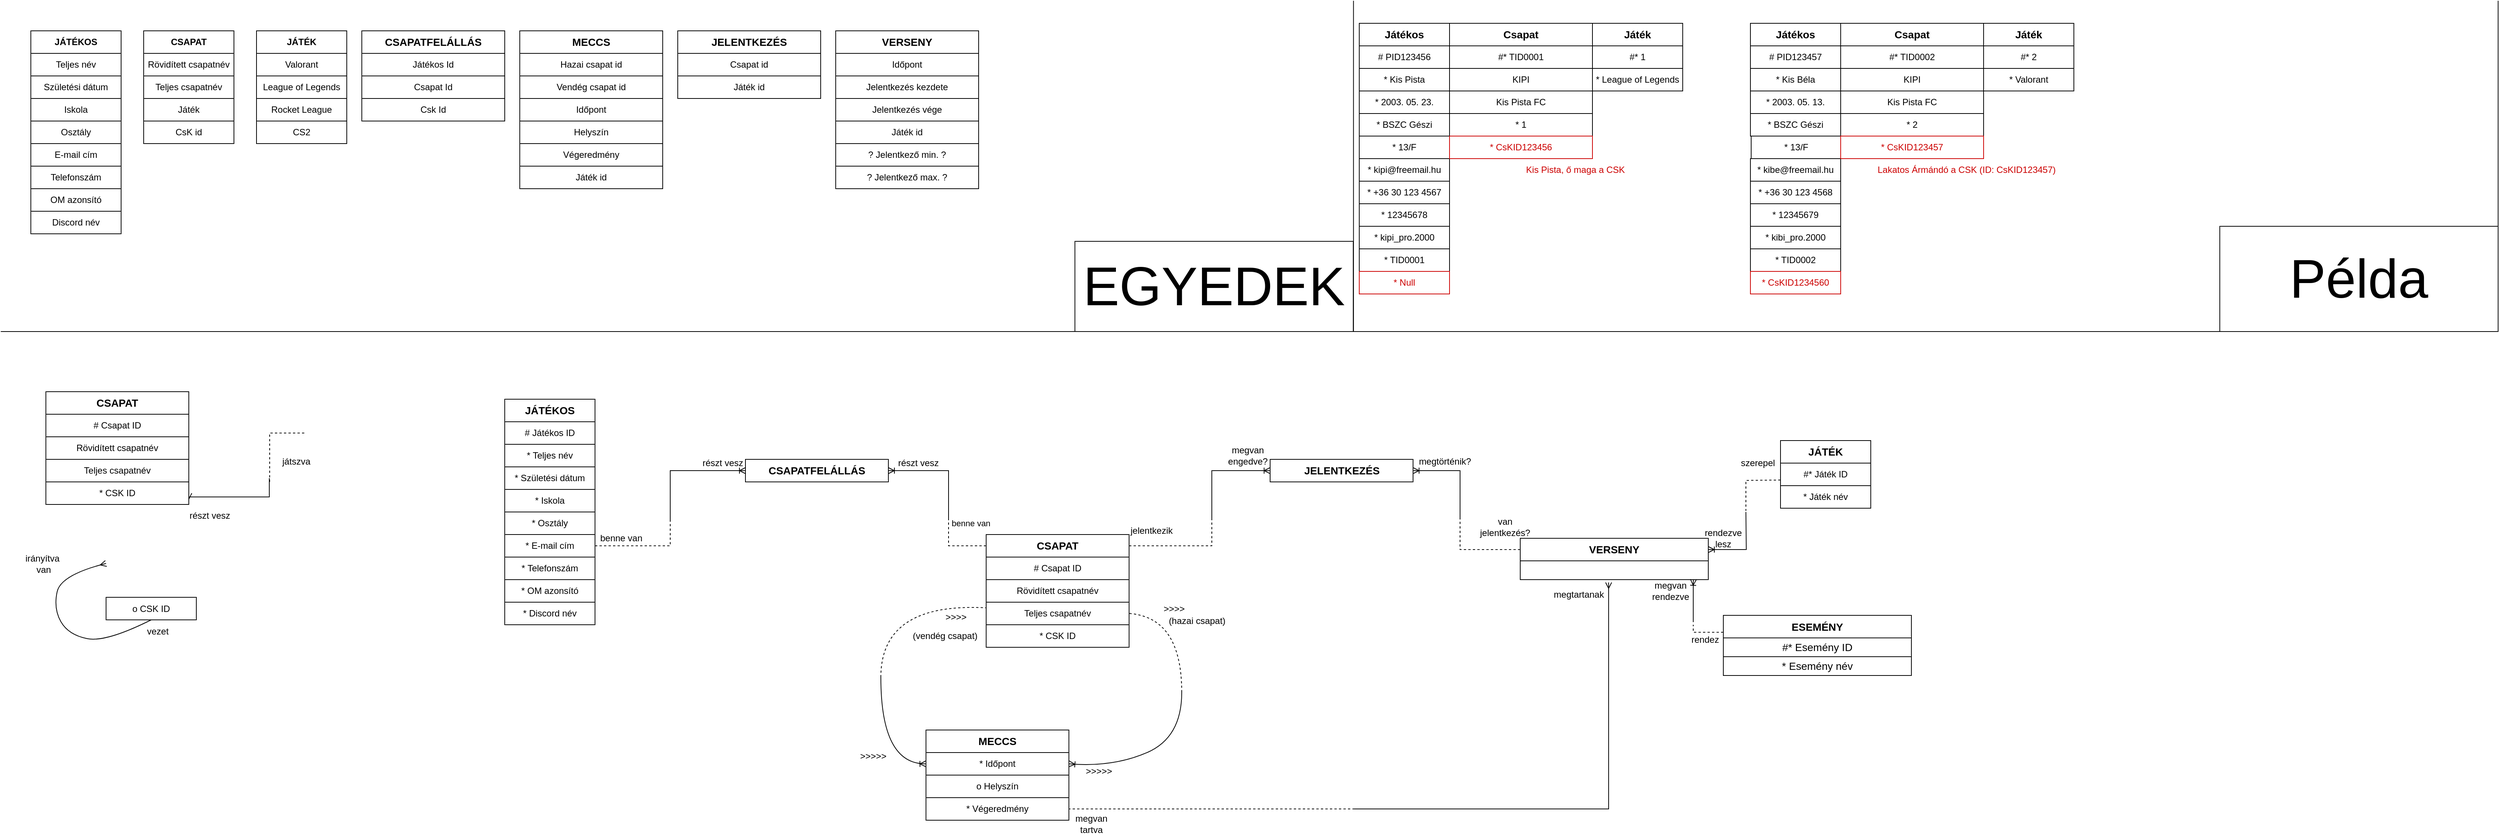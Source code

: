 <mxfile version="24.7.16">
  <diagram id="C5RBs43oDa-KdzZeNtuy" name="Page-1">
    <mxGraphModel grid="1" page="1" gridSize="10" guides="1" tooltips="1" connect="1" arrows="1" fold="1" pageScale="1" pageWidth="827" pageHeight="1169" math="0" shadow="0">
      <root>
        <mxCell id="WIyWlLk6GJQsqaUBKTNV-0" />
        <mxCell id="WIyWlLk6GJQsqaUBKTNV-1" parent="WIyWlLk6GJQsqaUBKTNV-0" />
        <mxCell id="p-ESY0j-FrVyrDC03gxG-1" value="&lt;b&gt;JÁTÉKOS&lt;/b&gt;" style="rounded=0;whiteSpace=wrap;html=1;" vertex="1" parent="WIyWlLk6GJQsqaUBKTNV-1">
          <mxGeometry x="40" y="40" width="120" height="30" as="geometry" />
        </mxCell>
        <mxCell id="p-ESY0j-FrVyrDC03gxG-2" value="&lt;b&gt;CSAPAT&lt;/b&gt;" style="rounded=0;whiteSpace=wrap;html=1;" vertex="1" parent="WIyWlLk6GJQsqaUBKTNV-1">
          <mxGeometry x="190" y="40" width="120" height="30" as="geometry" />
        </mxCell>
        <mxCell id="p-ESY0j-FrVyrDC03gxG-4" value="Teljes név" style="rounded=0;whiteSpace=wrap;html=1;" vertex="1" parent="WIyWlLk6GJQsqaUBKTNV-1">
          <mxGeometry x="40" y="70" width="120" height="30" as="geometry" />
        </mxCell>
        <mxCell id="p-ESY0j-FrVyrDC03gxG-5" value="&lt;b&gt;JÁTÉK&lt;/b&gt;" style="rounded=0;whiteSpace=wrap;html=1;" vertex="1" parent="WIyWlLk6GJQsqaUBKTNV-1">
          <mxGeometry x="340" y="40" width="120" height="30" as="geometry" />
        </mxCell>
        <mxCell id="p-ESY0j-FrVyrDC03gxG-6" value="Születési dátum" style="rounded=0;whiteSpace=wrap;html=1;" vertex="1" parent="WIyWlLk6GJQsqaUBKTNV-1">
          <mxGeometry x="40" y="100" width="120" height="30" as="geometry" />
        </mxCell>
        <mxCell id="p-ESY0j-FrVyrDC03gxG-7" value="Iskola" style="rounded=0;whiteSpace=wrap;html=1;" vertex="1" parent="WIyWlLk6GJQsqaUBKTNV-1">
          <mxGeometry x="40" y="130" width="120" height="30" as="geometry" />
        </mxCell>
        <mxCell id="p-ESY0j-FrVyrDC03gxG-8" value="Osztály" style="rounded=0;whiteSpace=wrap;html=1;" vertex="1" parent="WIyWlLk6GJQsqaUBKTNV-1">
          <mxGeometry x="40" y="160" width="120" height="30" as="geometry" />
        </mxCell>
        <mxCell id="p-ESY0j-FrVyrDC03gxG-9" value="E-mail cím" style="rounded=0;whiteSpace=wrap;html=1;" vertex="1" parent="WIyWlLk6GJQsqaUBKTNV-1">
          <mxGeometry x="40" y="190" width="120" height="30" as="geometry" />
        </mxCell>
        <mxCell id="p-ESY0j-FrVyrDC03gxG-10" value="Telefonszám" style="rounded=0;whiteSpace=wrap;html=1;" vertex="1" parent="WIyWlLk6GJQsqaUBKTNV-1">
          <mxGeometry x="40" y="220" width="120" height="30" as="geometry" />
        </mxCell>
        <mxCell id="p-ESY0j-FrVyrDC03gxG-11" value="OM azonsító" style="rounded=0;whiteSpace=wrap;html=1;" vertex="1" parent="WIyWlLk6GJQsqaUBKTNV-1">
          <mxGeometry x="40" y="250" width="120" height="30" as="geometry" />
        </mxCell>
        <mxCell id="p-ESY0j-FrVyrDC03gxG-12" value="Rövidített csapatnév" style="rounded=0;whiteSpace=wrap;html=1;" vertex="1" parent="WIyWlLk6GJQsqaUBKTNV-1">
          <mxGeometry x="190" y="70" width="120" height="30" as="geometry" />
        </mxCell>
        <mxCell id="p-ESY0j-FrVyrDC03gxG-13" value="Teljes csapatnév" style="rounded=0;whiteSpace=wrap;html=1;" vertex="1" parent="WIyWlLk6GJQsqaUBKTNV-1">
          <mxGeometry x="190" y="100" width="120" height="30" as="geometry" />
        </mxCell>
        <mxCell id="p-ESY0j-FrVyrDC03gxG-14" value="Játék" style="rounded=0;whiteSpace=wrap;html=1;" vertex="1" parent="WIyWlLk6GJQsqaUBKTNV-1">
          <mxGeometry x="190" y="130" width="120" height="30" as="geometry" />
        </mxCell>
        <mxCell id="p-ESY0j-FrVyrDC03gxG-15" value="CsK id" style="rounded=0;whiteSpace=wrap;html=1;" vertex="1" parent="WIyWlLk6GJQsqaUBKTNV-1">
          <mxGeometry x="190" y="160" width="120" height="30" as="geometry" />
        </mxCell>
        <mxCell id="p-ESY0j-FrVyrDC03gxG-17" value="CS2" style="rounded=0;whiteSpace=wrap;html=1;" vertex="1" parent="WIyWlLk6GJQsqaUBKTNV-1">
          <mxGeometry x="340" y="160" width="120" height="30" as="geometry" />
        </mxCell>
        <mxCell id="p-ESY0j-FrVyrDC03gxG-18" value="Valorant" style="rounded=0;whiteSpace=wrap;html=1;" vertex="1" parent="WIyWlLk6GJQsqaUBKTNV-1">
          <mxGeometry x="340" y="70" width="120" height="30" as="geometry" />
        </mxCell>
        <mxCell id="p-ESY0j-FrVyrDC03gxG-19" value="League of Legends" style="rounded=0;whiteSpace=wrap;html=1;" vertex="1" parent="WIyWlLk6GJQsqaUBKTNV-1">
          <mxGeometry x="340" y="100" width="120" height="30" as="geometry" />
        </mxCell>
        <mxCell id="p-ESY0j-FrVyrDC03gxG-20" value="Rocket League" style="rounded=0;whiteSpace=wrap;html=1;" vertex="1" parent="WIyWlLk6GJQsqaUBKTNV-1">
          <mxGeometry x="340" y="130" width="120" height="30" as="geometry" />
        </mxCell>
        <mxCell id="p-ESY0j-FrVyrDC03gxG-22" value="Discord név" style="rounded=0;whiteSpace=wrap;html=1;" vertex="1" parent="WIyWlLk6GJQsqaUBKTNV-1">
          <mxGeometry x="40" y="280" width="120" height="30" as="geometry" />
        </mxCell>
        <mxCell id="p-ESY0j-FrVyrDC03gxG-23" value="" style="endArrow=none;html=1;rounded=0;" edge="1" parent="WIyWlLk6GJQsqaUBKTNV-1">
          <mxGeometry width="50" height="50" relative="1" as="geometry">
            <mxPoint y="440" as="sourcePoint" />
            <mxPoint x="3320" y="440" as="targetPoint" />
          </mxGeometry>
        </mxCell>
        <mxCell id="p-ESY0j-FrVyrDC03gxG-24" value="" style="endArrow=none;html=1;rounded=0;" edge="1" parent="WIyWlLk6GJQsqaUBKTNV-1">
          <mxGeometry width="50" height="50" relative="1" as="geometry">
            <mxPoint x="3320" as="sourcePoint" />
            <mxPoint x="3320" y="440" as="targetPoint" />
          </mxGeometry>
        </mxCell>
        <mxCell id="ZF7m3kdxwYv-S7awkqeJ-26" value="&lt;b style=&quot;font-size: 14px;&quot;&gt;Játékos&lt;/b&gt;" style="rounded=0;whiteSpace=wrap;html=1;fontSize=14;" vertex="1" parent="WIyWlLk6GJQsqaUBKTNV-1">
          <mxGeometry x="1806" y="30" width="120" height="30" as="geometry" />
        </mxCell>
        <mxCell id="ZF7m3kdxwYv-S7awkqeJ-27" value="* Kis Pista" style="rounded=0;whiteSpace=wrap;html=1;" vertex="1" parent="WIyWlLk6GJQsqaUBKTNV-1">
          <mxGeometry x="1806" y="90" width="120" height="30" as="geometry" />
        </mxCell>
        <mxCell id="ZF7m3kdxwYv-S7awkqeJ-28" value="* 2003. 05. 23." style="rounded=0;whiteSpace=wrap;html=1;" vertex="1" parent="WIyWlLk6GJQsqaUBKTNV-1">
          <mxGeometry x="1806" y="120" width="120" height="30" as="geometry" />
        </mxCell>
        <mxCell id="ZF7m3kdxwYv-S7awkqeJ-29" value="* BSZC Gészi" style="rounded=0;whiteSpace=wrap;html=1;" vertex="1" parent="WIyWlLk6GJQsqaUBKTNV-1">
          <mxGeometry x="1806" y="150" width="120" height="30" as="geometry" />
        </mxCell>
        <mxCell id="ZF7m3kdxwYv-S7awkqeJ-30" value="* 13/F" style="rounded=0;whiteSpace=wrap;html=1;" vertex="1" parent="WIyWlLk6GJQsqaUBKTNV-1">
          <mxGeometry x="1806" y="180" width="120" height="30" as="geometry" />
        </mxCell>
        <mxCell id="ZF7m3kdxwYv-S7awkqeJ-31" value="* kipi@freemail.hu" style="rounded=0;whiteSpace=wrap;html=1;" vertex="1" parent="WIyWlLk6GJQsqaUBKTNV-1">
          <mxGeometry x="1806" y="210" width="120" height="30" as="geometry" />
        </mxCell>
        <mxCell id="ZF7m3kdxwYv-S7awkqeJ-32" value="* +36 30 123 4567" style="rounded=0;whiteSpace=wrap;html=1;" vertex="1" parent="WIyWlLk6GJQsqaUBKTNV-1">
          <mxGeometry x="1806" y="240" width="120" height="30" as="geometry" />
        </mxCell>
        <mxCell id="ZF7m3kdxwYv-S7awkqeJ-33" value="* 12345678" style="rounded=0;whiteSpace=wrap;html=1;" vertex="1" parent="WIyWlLk6GJQsqaUBKTNV-1">
          <mxGeometry x="1806" y="270" width="120" height="30" as="geometry" />
        </mxCell>
        <mxCell id="ZF7m3kdxwYv-S7awkqeJ-34" value="* kipi_pro.2000" style="rounded=0;whiteSpace=wrap;html=1;" vertex="1" parent="WIyWlLk6GJQsqaUBKTNV-1">
          <mxGeometry x="1806" y="300" width="120" height="30" as="geometry" />
        </mxCell>
        <mxCell id="ZF7m3kdxwYv-S7awkqeJ-35" value="# PID123456" style="rounded=0;whiteSpace=wrap;html=1;" vertex="1" parent="WIyWlLk6GJQsqaUBKTNV-1">
          <mxGeometry x="1806" y="60" width="120" height="30" as="geometry" />
        </mxCell>
        <mxCell id="ZF7m3kdxwYv-S7awkqeJ-36" value="* TID0001" style="rounded=0;whiteSpace=wrap;html=1;" vertex="1" parent="WIyWlLk6GJQsqaUBKTNV-1">
          <mxGeometry x="1806" y="330" width="120" height="30" as="geometry" />
        </mxCell>
        <mxCell id="ZF7m3kdxwYv-S7awkqeJ-37" value="&lt;b style=&quot;font-size: 14px;&quot;&gt;Csapat&lt;/b&gt;" style="rounded=0;whiteSpace=wrap;html=1;fontSize=14;" vertex="1" parent="WIyWlLk6GJQsqaUBKTNV-1">
          <mxGeometry x="1926" y="30" width="190" height="30" as="geometry" />
        </mxCell>
        <mxCell id="ZF7m3kdxwYv-S7awkqeJ-38" value="#* TID0001" style="rounded=0;whiteSpace=wrap;html=1;" vertex="1" parent="WIyWlLk6GJQsqaUBKTNV-1">
          <mxGeometry x="1926" y="60" width="190" height="30" as="geometry" />
        </mxCell>
        <mxCell id="ZF7m3kdxwYv-S7awkqeJ-39" value="KIPI" style="rounded=0;whiteSpace=wrap;html=1;" vertex="1" parent="WIyWlLk6GJQsqaUBKTNV-1">
          <mxGeometry x="1926" y="90" width="190" height="30" as="geometry" />
        </mxCell>
        <mxCell id="ZF7m3kdxwYv-S7awkqeJ-40" value="Kis Pista FC" style="rounded=0;whiteSpace=wrap;html=1;" vertex="1" parent="WIyWlLk6GJQsqaUBKTNV-1">
          <mxGeometry x="1926" y="120" width="190" height="30" as="geometry" />
        </mxCell>
        <mxCell id="ZF7m3kdxwYv-S7awkqeJ-41" value="* 1" style="rounded=0;whiteSpace=wrap;html=1;" vertex="1" parent="WIyWlLk6GJQsqaUBKTNV-1">
          <mxGeometry x="1926" y="150" width="190" height="30" as="geometry" />
        </mxCell>
        <mxCell id="ZF7m3kdxwYv-S7awkqeJ-42" value="&lt;b style=&quot;font-size: 14px;&quot;&gt;Játék&lt;/b&gt;" style="rounded=0;whiteSpace=wrap;html=1;fontSize=14;" vertex="1" parent="WIyWlLk6GJQsqaUBKTNV-1">
          <mxGeometry x="2116" y="30" width="120" height="30" as="geometry" />
        </mxCell>
        <mxCell id="ZF7m3kdxwYv-S7awkqeJ-43" value="#* 1" style="rounded=0;whiteSpace=wrap;html=1;" vertex="1" parent="WIyWlLk6GJQsqaUBKTNV-1">
          <mxGeometry x="2116" y="60" width="120" height="30" as="geometry" />
        </mxCell>
        <mxCell id="ZF7m3kdxwYv-S7awkqeJ-44" value="* League of Legends" style="rounded=0;whiteSpace=wrap;html=1;" vertex="1" parent="WIyWlLk6GJQsqaUBKTNV-1">
          <mxGeometry x="2116" y="90" width="120" height="30" as="geometry" />
        </mxCell>
        <mxCell id="ZF7m3kdxwYv-S7awkqeJ-45" value="&lt;b style=&quot;font-size: 14px;&quot;&gt;Játékos&lt;/b&gt;" style="rounded=0;whiteSpace=wrap;html=1;fontSize=14;" vertex="1" parent="WIyWlLk6GJQsqaUBKTNV-1">
          <mxGeometry x="2326" y="30" width="120" height="30" as="geometry" />
        </mxCell>
        <mxCell id="ZF7m3kdxwYv-S7awkqeJ-46" value="* Kis Béla" style="rounded=0;whiteSpace=wrap;html=1;" vertex="1" parent="WIyWlLk6GJQsqaUBKTNV-1">
          <mxGeometry x="2326" y="90" width="120" height="30" as="geometry" />
        </mxCell>
        <mxCell id="ZF7m3kdxwYv-S7awkqeJ-47" value="* 2003. 05. 13." style="rounded=0;whiteSpace=wrap;html=1;" vertex="1" parent="WIyWlLk6GJQsqaUBKTNV-1">
          <mxGeometry x="2326" y="120" width="120" height="30" as="geometry" />
        </mxCell>
        <mxCell id="ZF7m3kdxwYv-S7awkqeJ-48" value="* BSZC Gészi" style="rounded=0;whiteSpace=wrap;html=1;" vertex="1" parent="WIyWlLk6GJQsqaUBKTNV-1">
          <mxGeometry x="2326" y="150" width="120" height="30" as="geometry" />
        </mxCell>
        <mxCell id="ZF7m3kdxwYv-S7awkqeJ-49" value="* 13/F" style="rounded=0;whiteSpace=wrap;html=1;" vertex="1" parent="WIyWlLk6GJQsqaUBKTNV-1">
          <mxGeometry x="2327" y="180" width="120" height="30" as="geometry" />
        </mxCell>
        <mxCell id="ZF7m3kdxwYv-S7awkqeJ-50" value="* kibe@freemail.hu" style="rounded=0;whiteSpace=wrap;html=1;" vertex="1" parent="WIyWlLk6GJQsqaUBKTNV-1">
          <mxGeometry x="2326" y="210" width="120" height="30" as="geometry" />
        </mxCell>
        <mxCell id="ZF7m3kdxwYv-S7awkqeJ-51" value="* +36 30 123 4568" style="rounded=0;whiteSpace=wrap;html=1;" vertex="1" parent="WIyWlLk6GJQsqaUBKTNV-1">
          <mxGeometry x="2326" y="240" width="120" height="30" as="geometry" />
        </mxCell>
        <mxCell id="ZF7m3kdxwYv-S7awkqeJ-52" value="* 12345679" style="rounded=0;whiteSpace=wrap;html=1;" vertex="1" parent="WIyWlLk6GJQsqaUBKTNV-1">
          <mxGeometry x="2326" y="270" width="120" height="30" as="geometry" />
        </mxCell>
        <mxCell id="ZF7m3kdxwYv-S7awkqeJ-53" value="* kibi_pro.2000" style="rounded=0;whiteSpace=wrap;html=1;" vertex="1" parent="WIyWlLk6GJQsqaUBKTNV-1">
          <mxGeometry x="2326" y="300" width="120" height="30" as="geometry" />
        </mxCell>
        <mxCell id="ZF7m3kdxwYv-S7awkqeJ-54" value="# PID123457" style="rounded=0;whiteSpace=wrap;html=1;" vertex="1" parent="WIyWlLk6GJQsqaUBKTNV-1">
          <mxGeometry x="2326" y="60" width="120" height="30" as="geometry" />
        </mxCell>
        <mxCell id="ZF7m3kdxwYv-S7awkqeJ-55" value="* TID0002" style="rounded=0;whiteSpace=wrap;html=1;" vertex="1" parent="WIyWlLk6GJQsqaUBKTNV-1">
          <mxGeometry x="2326" y="330" width="120" height="30" as="geometry" />
        </mxCell>
        <mxCell id="ZF7m3kdxwYv-S7awkqeJ-56" value="&lt;b style=&quot;font-size: 14px;&quot;&gt;Csapat&lt;/b&gt;" style="rounded=0;whiteSpace=wrap;html=1;fontSize=14;" vertex="1" parent="WIyWlLk6GJQsqaUBKTNV-1">
          <mxGeometry x="2446" y="30" width="190" height="30" as="geometry" />
        </mxCell>
        <mxCell id="ZF7m3kdxwYv-S7awkqeJ-57" value="#* TID0002" style="rounded=0;whiteSpace=wrap;html=1;" vertex="1" parent="WIyWlLk6GJQsqaUBKTNV-1">
          <mxGeometry x="2446" y="60" width="190" height="30" as="geometry" />
        </mxCell>
        <mxCell id="ZF7m3kdxwYv-S7awkqeJ-58" value="KIPI" style="rounded=0;whiteSpace=wrap;html=1;" vertex="1" parent="WIyWlLk6GJQsqaUBKTNV-1">
          <mxGeometry x="2446" y="90" width="190" height="30" as="geometry" />
        </mxCell>
        <mxCell id="ZF7m3kdxwYv-S7awkqeJ-59" value="Kis Pista FC" style="rounded=0;whiteSpace=wrap;html=1;" vertex="1" parent="WIyWlLk6GJQsqaUBKTNV-1">
          <mxGeometry x="2446" y="120" width="190" height="30" as="geometry" />
        </mxCell>
        <mxCell id="ZF7m3kdxwYv-S7awkqeJ-60" value="* 2" style="rounded=0;whiteSpace=wrap;html=1;" vertex="1" parent="WIyWlLk6GJQsqaUBKTNV-1">
          <mxGeometry x="2446" y="150" width="190" height="30" as="geometry" />
        </mxCell>
        <mxCell id="ZF7m3kdxwYv-S7awkqeJ-61" value="&lt;b style=&quot;font-size: 14px;&quot;&gt;Játék&lt;/b&gt;" style="rounded=0;whiteSpace=wrap;html=1;fontSize=14;" vertex="1" parent="WIyWlLk6GJQsqaUBKTNV-1">
          <mxGeometry x="2636" y="30" width="120" height="30" as="geometry" />
        </mxCell>
        <mxCell id="ZF7m3kdxwYv-S7awkqeJ-62" value="#* 2" style="rounded=0;whiteSpace=wrap;html=1;" vertex="1" parent="WIyWlLk6GJQsqaUBKTNV-1">
          <mxGeometry x="2636" y="60" width="120" height="30" as="geometry" />
        </mxCell>
        <mxCell id="ZF7m3kdxwYv-S7awkqeJ-63" value="* Valorant" style="rounded=0;whiteSpace=wrap;html=1;" vertex="1" parent="WIyWlLk6GJQsqaUBKTNV-1">
          <mxGeometry x="2636" y="90" width="120" height="30" as="geometry" />
        </mxCell>
        <mxCell id="p-ESY0j-FrVyrDC03gxG-39" value="" style="endArrow=none;html=1;rounded=0;" edge="1" parent="WIyWlLk6GJQsqaUBKTNV-1">
          <mxGeometry width="50" height="50" relative="1" as="geometry">
            <mxPoint x="1798.33" as="sourcePoint" />
            <mxPoint x="1798.33" y="440" as="targetPoint" />
            <Array as="points">
              <mxPoint x="1798.33" y="240" />
            </Array>
          </mxGeometry>
        </mxCell>
        <mxCell id="p-ESY0j-FrVyrDC03gxG-40" value="&lt;font style=&quot;font-size: 72px;&quot;&gt;Példa&lt;/font&gt;" style="rounded=0;whiteSpace=wrap;html=1;" vertex="1" parent="WIyWlLk6GJQsqaUBKTNV-1">
          <mxGeometry x="2950" y="300" width="370" height="140" as="geometry" />
        </mxCell>
        <mxCell id="p-ESY0j-FrVyrDC03gxG-41" value="&lt;font style=&quot;font-size: 72px;&quot;&gt;EGYEDEK&lt;/font&gt;" style="rounded=0;whiteSpace=wrap;html=1;" vertex="1" parent="WIyWlLk6GJQsqaUBKTNV-1">
          <mxGeometry x="1428" y="320" width="370" height="120" as="geometry" />
        </mxCell>
        <mxCell id="3fVjTDC_Ix2yoGVS6PYl-3" value="* CsKID123456" style="rounded=0;whiteSpace=wrap;html=1;strokeColor=#CC0000;fontColor=#CC0000;" vertex="1" parent="WIyWlLk6GJQsqaUBKTNV-1">
          <mxGeometry x="1926" y="180" width="190" height="30" as="geometry" />
        </mxCell>
        <mxCell id="3fVjTDC_Ix2yoGVS6PYl-6" value="* CsKID123457" style="rounded=0;whiteSpace=wrap;html=1;strokeColor=#CC0000;fontColor=#CC0000;" vertex="1" parent="WIyWlLk6GJQsqaUBKTNV-1">
          <mxGeometry x="2446" y="180" width="190" height="30" as="geometry" />
        </mxCell>
        <mxCell id="3fVjTDC_Ix2yoGVS6PYl-7" value="Lakatos Ármándó a CSK (ID: CsKID123457)" style="text;html=1;align=center;verticalAlign=middle;whiteSpace=wrap;rounded=0;strokeColor=none;fontColor=#CC0000;" vertex="1" parent="WIyWlLk6GJQsqaUBKTNV-1">
          <mxGeometry x="2486" y="210" width="255" height="30" as="geometry" />
        </mxCell>
        <mxCell id="CKQ9-tq03YTkP0WtpHYC-6" value="* Null" style="rounded=0;whiteSpace=wrap;html=1;strokeColor=#CC0000;fontColor=#CC0000;" vertex="1" parent="WIyWlLk6GJQsqaUBKTNV-1">
          <mxGeometry x="1806" y="360" width="120" height="30" as="geometry" />
        </mxCell>
        <mxCell id="CKQ9-tq03YTkP0WtpHYC-8" value="* CsKID1234560" style="rounded=0;whiteSpace=wrap;html=1;strokeColor=#CC0000;fontColor=#CC0000;" vertex="1" parent="WIyWlLk6GJQsqaUBKTNV-1">
          <mxGeometry x="2326" y="360" width="120" height="30" as="geometry" />
        </mxCell>
        <mxCell id="CKQ9-tq03YTkP0WtpHYC-10" value="Kis Pista, ő maga a CSK" style="text;html=1;align=center;verticalAlign=middle;whiteSpace=wrap;rounded=0;strokeColor=none;fontColor=#CC0000;" vertex="1" parent="WIyWlLk6GJQsqaUBKTNV-1">
          <mxGeometry x="1966" y="210" width="255" height="30" as="geometry" />
        </mxCell>
        <mxCell id="7e0aq2Fj6aAr5WEDVmPp-0" value="&lt;b style=&quot;font-size: 14px;&quot;&gt;JÁTÉKOS&lt;/b&gt;" style="rounded=0;whiteSpace=wrap;html=1;fontSize=14;" vertex="1" parent="WIyWlLk6GJQsqaUBKTNV-1">
          <mxGeometry x="670" y="530" width="120" height="30" as="geometry" />
        </mxCell>
        <mxCell id="7e0aq2Fj6aAr5WEDVmPp-1" value="&lt;b style=&quot;font-size: 14px;&quot;&gt;CSAPAT&lt;/b&gt;" style="rounded=0;whiteSpace=wrap;html=1;fontSize=14;" vertex="1" parent="WIyWlLk6GJQsqaUBKTNV-1">
          <mxGeometry x="1310" y="710" width="190" height="30" as="geometry" />
        </mxCell>
        <mxCell id="7e0aq2Fj6aAr5WEDVmPp-2" value="# Csapat ID" style="rounded=0;whiteSpace=wrap;html=1;" vertex="1" parent="WIyWlLk6GJQsqaUBKTNV-1">
          <mxGeometry x="1310" y="740" width="190" height="30" as="geometry" />
        </mxCell>
        <mxCell id="7e0aq2Fj6aAr5WEDVmPp-3" value="* Teljes név" style="rounded=0;whiteSpace=wrap;html=1;" vertex="1" parent="WIyWlLk6GJQsqaUBKTNV-1">
          <mxGeometry x="670" y="590" width="120" height="30" as="geometry" />
        </mxCell>
        <mxCell id="q8Euo5ylvydcsUnDf5Wy-4" style="edgeStyle=orthogonalEdgeStyle;rounded=0;orthogonalLoop=1;jettySize=auto;html=1;startArrow=ERoneToMany;startFill=0;endArrow=none;endFill=0;" edge="1" parent="WIyWlLk6GJQsqaUBKTNV-1" source="7e0aq2Fj6aAr5WEDVmPp-4">
          <mxGeometry relative="1" as="geometry">
            <mxPoint x="2320" y="680" as="targetPoint" />
          </mxGeometry>
        </mxCell>
        <mxCell id="7e0aq2Fj6aAr5WEDVmPp-4" value="&lt;b&gt;VERSENY&lt;/b&gt;" style="rounded=0;whiteSpace=wrap;html=1;fontSize=14;" vertex="1" parent="WIyWlLk6GJQsqaUBKTNV-1">
          <mxGeometry x="2020" y="715" width="250" height="30" as="geometry" />
        </mxCell>
        <mxCell id="7e0aq2Fj6aAr5WEDVmPp-5" value="* Születési dátum" style="rounded=0;whiteSpace=wrap;html=1;" vertex="1" parent="WIyWlLk6GJQsqaUBKTNV-1">
          <mxGeometry x="670" y="620" width="120" height="30" as="geometry" />
        </mxCell>
        <mxCell id="7e0aq2Fj6aAr5WEDVmPp-6" value="* Iskola" style="rounded=0;whiteSpace=wrap;html=1;" vertex="1" parent="WIyWlLk6GJQsqaUBKTNV-1">
          <mxGeometry x="670" y="650" width="120" height="30" as="geometry" />
        </mxCell>
        <mxCell id="7e0aq2Fj6aAr5WEDVmPp-7" value="* Osztály" style="rounded=0;whiteSpace=wrap;html=1;" vertex="1" parent="WIyWlLk6GJQsqaUBKTNV-1">
          <mxGeometry x="670" y="680" width="120" height="30" as="geometry" />
        </mxCell>
        <mxCell id="7e0aq2Fj6aAr5WEDVmPp-8" value="* E-mail cím" style="rounded=0;whiteSpace=wrap;html=1;" vertex="1" parent="WIyWlLk6GJQsqaUBKTNV-1">
          <mxGeometry x="670" y="710" width="120" height="30" as="geometry" />
        </mxCell>
        <mxCell id="7e0aq2Fj6aAr5WEDVmPp-9" value="* Telefonszám" style="rounded=0;whiteSpace=wrap;html=1;" vertex="1" parent="WIyWlLk6GJQsqaUBKTNV-1">
          <mxGeometry x="670" y="740" width="120" height="30" as="geometry" />
        </mxCell>
        <mxCell id="7e0aq2Fj6aAr5WEDVmPp-10" value="* OM azonsító" style="rounded=0;whiteSpace=wrap;html=1;" vertex="1" parent="WIyWlLk6GJQsqaUBKTNV-1">
          <mxGeometry x="670" y="770" width="120" height="30" as="geometry" />
        </mxCell>
        <mxCell id="7e0aq2Fj6aAr5WEDVmPp-11" value="Rövidített csapatnév" style="rounded=0;whiteSpace=wrap;html=1;" vertex="1" parent="WIyWlLk6GJQsqaUBKTNV-1">
          <mxGeometry x="1310" y="770" width="190" height="30" as="geometry" />
        </mxCell>
        <mxCell id="7e0aq2Fj6aAr5WEDVmPp-12" value="Teljes csapatnév" style="rounded=0;whiteSpace=wrap;html=1;" vertex="1" parent="WIyWlLk6GJQsqaUBKTNV-1">
          <mxGeometry x="1310" y="800" width="190" height="30" as="geometry" />
        </mxCell>
        <mxCell id="7e0aq2Fj6aAr5WEDVmPp-13" style="edgeStyle=orthogonalEdgeStyle;rounded=0;orthogonalLoop=1;jettySize=auto;html=1;endArrow=none;endFill=0;strokeColor=default;startArrow=ERmany;startFill=0;exitX=1;exitY=0.5;exitDx=0;exitDy=0;" edge="1" parent="WIyWlLk6GJQsqaUBKTNV-1" source="q3elr9yVErQBGgx143Ad-38">
          <mxGeometry relative="1" as="geometry">
            <mxPoint x="257" y="660" as="sourcePoint" />
            <Array as="points">
              <mxPoint x="250" y="660" />
              <mxPoint x="357" y="660" />
            </Array>
            <mxPoint x="357" y="635" as="targetPoint" />
          </mxGeometry>
        </mxCell>
        <mxCell id="7e0aq2Fj6aAr5WEDVmPp-15" value="* Discord név" style="rounded=0;whiteSpace=wrap;html=1;" vertex="1" parent="WIyWlLk6GJQsqaUBKTNV-1">
          <mxGeometry x="670" y="800" width="120" height="30" as="geometry" />
        </mxCell>
        <mxCell id="7e0aq2Fj6aAr5WEDVmPp-17" value="# Játékos ID" style="rounded=0;whiteSpace=wrap;html=1;" vertex="1" parent="WIyWlLk6GJQsqaUBKTNV-1">
          <mxGeometry x="670" y="560" width="120" height="30" as="geometry" />
        </mxCell>
        <mxCell id="7e0aq2Fj6aAr5WEDVmPp-19" value="" style="endArrow=none;dashed=1;html=1;rounded=0;entryX=0;entryY=0.5;entryDx=0;entryDy=0;endFill=0;" edge="1" parent="WIyWlLk6GJQsqaUBKTNV-1">
          <mxGeometry width="50" height="50" relative="1" as="geometry">
            <mxPoint x="357.5" y="640" as="sourcePoint" />
            <mxPoint x="405.5" y="575" as="targetPoint" />
            <Array as="points">
              <mxPoint x="357.5" y="575" />
            </Array>
          </mxGeometry>
        </mxCell>
        <mxCell id="7e0aq2Fj6aAr5WEDVmPp-21" style="edgeStyle=orthogonalEdgeStyle;rounded=0;orthogonalLoop=1;jettySize=auto;html=1;entryX=0;entryY=0.5;entryDx=0;entryDy=0;startArrow=none;startFill=0;endArrow=ERoneToMany;endFill=0;" edge="1" parent="WIyWlLk6GJQsqaUBKTNV-1" target="7e0aq2Fj6aAr5WEDVmPp-35">
          <mxGeometry relative="1" as="geometry">
            <mxPoint x="980" y="625" as="targetPoint" />
            <mxPoint x="890" y="690" as="sourcePoint" />
            <Array as="points">
              <mxPoint x="890" y="625" />
            </Array>
          </mxGeometry>
        </mxCell>
        <mxCell id="7e0aq2Fj6aAr5WEDVmPp-23" value="&lt;font color=&quot;#000000&quot;&gt;* CSK ID&lt;/font&gt;" style="rounded=0;whiteSpace=wrap;html=1;fontColor=#CC0000;strokeColor=#000000;" vertex="1" parent="WIyWlLk6GJQsqaUBKTNV-1">
          <mxGeometry x="1310" y="830" width="190" height="30" as="geometry" />
        </mxCell>
        <mxCell id="7e0aq2Fj6aAr5WEDVmPp-24" value="benne van" style="text;html=1;align=center;verticalAlign=middle;whiteSpace=wrap;rounded=0;" vertex="1" parent="WIyWlLk6GJQsqaUBKTNV-1">
          <mxGeometry x="790" y="700" width="70" height="30" as="geometry" />
        </mxCell>
        <mxCell id="7e0aq2Fj6aAr5WEDVmPp-25" value="&lt;font style=&quot;font-size: 11px;&quot;&gt;benne van&lt;/font&gt;" style="text;html=1;align=center;verticalAlign=middle;whiteSpace=wrap;rounded=0;fontSize=7;" vertex="1" parent="WIyWlLk6GJQsqaUBKTNV-1">
          <mxGeometry x="1260" y="680" width="60" height="30" as="geometry" />
        </mxCell>
        <mxCell id="7e0aq2Fj6aAr5WEDVmPp-26" value="részt vesz" style="text;html=1;align=center;verticalAlign=middle;whiteSpace=wrap;rounded=0;" vertex="1" parent="WIyWlLk6GJQsqaUBKTNV-1">
          <mxGeometry x="248" y="670" width="60" height="30" as="geometry" />
        </mxCell>
        <mxCell id="7e0aq2Fj6aAr5WEDVmPp-27" value="játszva" style="text;html=1;align=center;verticalAlign=middle;whiteSpace=wrap;rounded=0;" vertex="1" parent="WIyWlLk6GJQsqaUBKTNV-1">
          <mxGeometry x="357.5" y="597.5" width="70" height="30" as="geometry" />
        </mxCell>
        <mxCell id="7e0aq2Fj6aAr5WEDVmPp-31" value="&lt;font color=&quot;#000000&quot;&gt;o CSK ID&lt;/font&gt;" style="rounded=0;whiteSpace=wrap;html=1;fontColor=#CC0000;strokeColor=#000000;" vertex="1" parent="WIyWlLk6GJQsqaUBKTNV-1">
          <mxGeometry x="140" y="793.5" width="120" height="30" as="geometry" />
        </mxCell>
        <mxCell id="7e0aq2Fj6aAr5WEDVmPp-32" value="" style="endArrow=none;html=1;rounded=0;curved=1;entryX=0.5;entryY=1;entryDx=0;entryDy=0;exitX=0;exitY=0.5;exitDx=0;exitDy=0;endFill=0;startArrow=ERmany;startFill=0;strokeColor=#000000;" edge="1" parent="WIyWlLk6GJQsqaUBKTNV-1" target="7e0aq2Fj6aAr5WEDVmPp-31">
          <mxGeometry width="50" height="50" relative="1" as="geometry">
            <mxPoint x="140" y="748.5" as="sourcePoint" />
            <mxPoint x="-250" y="838.5" as="targetPoint" />
            <Array as="points">
              <mxPoint x="80" y="763.5" />
              <mxPoint x="70" y="808.5" />
              <mxPoint x="90" y="843.5" />
              <mxPoint x="140" y="853.5" />
            </Array>
          </mxGeometry>
        </mxCell>
        <mxCell id="7e0aq2Fj6aAr5WEDVmPp-33" value="vezet&amp;nbsp;" style="text;html=1;align=center;verticalAlign=middle;resizable=0;points=[];autosize=1;strokeColor=none;fillColor=none;" vertex="1" parent="WIyWlLk6GJQsqaUBKTNV-1">
          <mxGeometry x="180" y="823.5" width="60" height="30" as="geometry" />
        </mxCell>
        <mxCell id="7e0aq2Fj6aAr5WEDVmPp-34" value="irányítva&lt;div&gt;&amp;nbsp;van&lt;/div&gt;" style="text;html=1;align=center;verticalAlign=middle;resizable=0;points=[];autosize=1;strokeColor=none;fillColor=none;" vertex="1" parent="WIyWlLk6GJQsqaUBKTNV-1">
          <mxGeometry x="20" y="728.5" width="70" height="40" as="geometry" />
        </mxCell>
        <mxCell id="7e0aq2Fj6aAr5WEDVmPp-35" value="&lt;span style=&quot;font-size: 14px;&quot;&gt;&lt;b&gt;CSAPATFELÁLLÁS&lt;/b&gt;&lt;/span&gt;" style="rounded=0;whiteSpace=wrap;html=1;fontSize=14;" vertex="1" parent="WIyWlLk6GJQsqaUBKTNV-1">
          <mxGeometry x="990" y="610" width="190" height="30" as="geometry" />
        </mxCell>
        <mxCell id="NOopx1Az6mBATKvLH6Da-1" style="edgeStyle=orthogonalEdgeStyle;rounded=0;orthogonalLoop=1;jettySize=auto;html=1;entryX=1;entryY=0.5;entryDx=0;entryDy=0;startArrow=none;startFill=0;endArrow=ERoneToMany;endFill=0;" edge="1" parent="WIyWlLk6GJQsqaUBKTNV-1" target="7e0aq2Fj6aAr5WEDVmPp-35">
          <mxGeometry relative="1" as="geometry">
            <mxPoint x="1260" y="690" as="sourcePoint" />
            <mxPoint x="1170" y="625" as="targetPoint" />
            <Array as="points">
              <mxPoint x="1260" y="625" />
            </Array>
          </mxGeometry>
        </mxCell>
        <mxCell id="NOopx1Az6mBATKvLH6Da-2" value="&lt;b style=&quot;font-size: 14px;&quot;&gt;MECCS&lt;/b&gt;" style="rounded=0;whiteSpace=wrap;html=1;fontSize=14;" vertex="1" parent="WIyWlLk6GJQsqaUBKTNV-1">
          <mxGeometry x="1230" y="970" width="190" height="30" as="geometry" />
        </mxCell>
        <mxCell id="NOopx1Az6mBATKvLH6Da-5" value="* Végeredmény" style="rounded=0;whiteSpace=wrap;html=1;" vertex="1" parent="WIyWlLk6GJQsqaUBKTNV-1">
          <mxGeometry x="1230" y="1060" width="190" height="30" as="geometry" />
        </mxCell>
        <mxCell id="NOopx1Az6mBATKvLH6Da-6" value="&lt;font color=&quot;#000000&quot;&gt;* Időpont&lt;/font&gt;" style="rounded=0;whiteSpace=wrap;html=1;fontColor=#CC0000;strokeColor=#000000;" vertex="1" parent="WIyWlLk6GJQsqaUBKTNV-1">
          <mxGeometry x="1230" y="1000" width="190" height="30" as="geometry" />
        </mxCell>
        <mxCell id="NOopx1Az6mBATKvLH6Da-7" value="&lt;font color=&quot;#000000&quot;&gt;o Helyszín&lt;/font&gt;" style="rounded=0;whiteSpace=wrap;html=1;fontColor=#CC0000;strokeColor=#000000;" vertex="1" parent="WIyWlLk6GJQsqaUBKTNV-1">
          <mxGeometry x="1230" y="1030" width="190" height="30" as="geometry" />
        </mxCell>
        <mxCell id="Y3bQkKTeKbD-_m88jcDC-1" value="" style="endArrow=none;html=1;rounded=0;curved=1;entryX=0;entryY=0.25;entryDx=0;entryDy=0;endFill=0;startArrow=none;startFill=0;dashed=1;" edge="1" parent="WIyWlLk6GJQsqaUBKTNV-1" target="7e0aq2Fj6aAr5WEDVmPp-12">
          <mxGeometry width="50" height="50" relative="1" as="geometry">
            <mxPoint x="1170" y="900" as="sourcePoint" />
            <mxPoint x="1210" y="805" as="targetPoint" />
            <Array as="points">
              <mxPoint x="1170" y="800" />
            </Array>
          </mxGeometry>
        </mxCell>
        <mxCell id="Y3bQkKTeKbD-_m88jcDC-2" value="" style="endArrow=none;html=1;rounded=0;curved=1;exitX=1;exitY=0.5;exitDx=0;exitDy=0;startArrow=ERoneToMany;startFill=0;endFill=0;" edge="1" parent="WIyWlLk6GJQsqaUBKTNV-1" source="NOopx1Az6mBATKvLH6Da-6">
          <mxGeometry width="50" height="50" relative="1" as="geometry">
            <mxPoint x="1480" y="1060" as="sourcePoint" />
            <mxPoint x="1570" y="920" as="targetPoint" />
            <Array as="points">
              <mxPoint x="1478" y="1020" />
              <mxPoint x="1570" y="980" />
            </Array>
          </mxGeometry>
        </mxCell>
        <mxCell id="r3AQptpd8Mx22WhOuCiY-0" value="" style="endArrow=none;dashed=1;html=1;rounded=0;exitX=1;exitY=0.5;exitDx=0;exitDy=0;" edge="1" parent="WIyWlLk6GJQsqaUBKTNV-1" source="7e0aq2Fj6aAr5WEDVmPp-8">
          <mxGeometry width="50" height="50" relative="1" as="geometry">
            <mxPoint x="1080" y="810" as="sourcePoint" />
            <mxPoint x="890" y="690" as="targetPoint" />
            <Array as="points">
              <mxPoint x="890" y="725" />
            </Array>
          </mxGeometry>
        </mxCell>
        <mxCell id="r3AQptpd8Mx22WhOuCiY-1" value="" style="endArrow=none;dashed=1;html=1;rounded=0;exitX=0;exitY=0.5;exitDx=0;exitDy=0;" edge="1" parent="WIyWlLk6GJQsqaUBKTNV-1" source="7e0aq2Fj6aAr5WEDVmPp-1">
          <mxGeometry width="50" height="50" relative="1" as="geometry">
            <mxPoint x="1300" y="725" as="sourcePoint" />
            <mxPoint x="1260" y="690" as="targetPoint" />
            <Array as="points">
              <mxPoint x="1260" y="725" />
            </Array>
          </mxGeometry>
        </mxCell>
        <mxCell id="VFO54GQ03b_819RHFSbs-0" value="" style="endArrow=none;html=1;rounded=0;curved=1;startArrow=ERoneToMany;startFill=0;endFill=0;exitX=0;exitY=0.5;exitDx=0;exitDy=0;" edge="1" parent="WIyWlLk6GJQsqaUBKTNV-1" source="NOopx1Az6mBATKvLH6Da-6">
          <mxGeometry width="50" height="50" relative="1" as="geometry">
            <mxPoint x="1220" y="1020" as="sourcePoint" />
            <mxPoint x="1170" y="900" as="targetPoint" />
            <Array as="points">
              <mxPoint x="1170" y="1016" />
            </Array>
          </mxGeometry>
        </mxCell>
        <mxCell id="VFO54GQ03b_819RHFSbs-1" value="&lt;font style=&quot;font-size: 12px;&quot;&gt;részt vesz&lt;/font&gt;" style="text;html=1;align=center;verticalAlign=middle;whiteSpace=wrap;rounded=0;fontSize=7;" vertex="1" parent="WIyWlLk6GJQsqaUBKTNV-1">
          <mxGeometry x="1190" y="600" width="60" height="30" as="geometry" />
        </mxCell>
        <mxCell id="q3elr9yVErQBGgx143Ad-0" value="" style="endArrow=none;html=1;rounded=0;curved=1;endFill=0;startArrow=none;startFill=0;dashed=1;entryX=1;entryY=0.5;entryDx=0;entryDy=0;" edge="1" parent="WIyWlLk6GJQsqaUBKTNV-1" target="7e0aq2Fj6aAr5WEDVmPp-12">
          <mxGeometry width="50" height="50" relative="1" as="geometry">
            <mxPoint x="1570" y="920" as="sourcePoint" />
            <mxPoint x="1480" y="860" as="targetPoint" />
            <Array as="points">
              <mxPoint x="1570" y="820" />
            </Array>
          </mxGeometry>
        </mxCell>
        <mxCell id="q3elr9yVErQBGgx143Ad-1" value="&amp;gt;&amp;gt;&amp;gt;&amp;gt;" style="text;html=1;align=center;verticalAlign=middle;whiteSpace=wrap;rounded=0;" vertex="1" parent="WIyWlLk6GJQsqaUBKTNV-1">
          <mxGeometry x="1530" y="793.5" width="60" height="30" as="geometry" />
        </mxCell>
        <mxCell id="q3elr9yVErQBGgx143Ad-2" value="&amp;gt;&amp;gt;&amp;gt;&amp;gt;&amp;gt;" style="text;html=1;align=center;verticalAlign=middle;whiteSpace=wrap;rounded=0;" vertex="1" parent="WIyWlLk6GJQsqaUBKTNV-1">
          <mxGeometry x="1130" y="990" width="60" height="30" as="geometry" />
        </mxCell>
        <mxCell id="q3elr9yVErQBGgx143Ad-3" value="&amp;gt;&amp;gt;&amp;gt;&amp;gt;" style="text;html=1;align=center;verticalAlign=middle;whiteSpace=wrap;rounded=0;" vertex="1" parent="WIyWlLk6GJQsqaUBKTNV-1">
          <mxGeometry x="1240" y="805" width="60" height="30" as="geometry" />
        </mxCell>
        <mxCell id="q3elr9yVErQBGgx143Ad-4" value="&amp;gt;&amp;gt;&amp;gt;&amp;gt;&amp;gt;" style="text;html=1;align=center;verticalAlign=middle;whiteSpace=wrap;rounded=0;" vertex="1" parent="WIyWlLk6GJQsqaUBKTNV-1">
          <mxGeometry x="1430" y="1010" width="60" height="30" as="geometry" />
        </mxCell>
        <mxCell id="q3elr9yVErQBGgx143Ad-6" value="&lt;span style=&quot;font-size: 12px;&quot;&gt;részt vesz&lt;/span&gt;" style="text;html=1;align=center;verticalAlign=middle;whiteSpace=wrap;rounded=0;fontSize=7;" vertex="1" parent="WIyWlLk6GJQsqaUBKTNV-1">
          <mxGeometry x="930" y="600" width="60" height="30" as="geometry" />
        </mxCell>
        <mxCell id="q3elr9yVErQBGgx143Ad-7" value="(hazai csapat)" style="text;html=1;align=center;verticalAlign=middle;resizable=0;points=[];autosize=1;strokeColor=none;fillColor=none;" vertex="1" parent="WIyWlLk6GJQsqaUBKTNV-1">
          <mxGeometry x="1540" y="810" width="100" height="30" as="geometry" />
        </mxCell>
        <mxCell id="q3elr9yVErQBGgx143Ad-8" value="(vendég csapat)" style="text;html=1;align=center;verticalAlign=middle;resizable=0;points=[];autosize=1;strokeColor=none;fillColor=none;" vertex="1" parent="WIyWlLk6GJQsqaUBKTNV-1">
          <mxGeometry x="1200" y="830" width="110" height="30" as="geometry" />
        </mxCell>
        <mxCell id="q3elr9yVErQBGgx143Ad-9" value="&lt;span style=&quot;font-size: 14px;&quot;&gt;&lt;b&gt;CSAPATFELÁLLÁS&lt;/b&gt;&lt;/span&gt;" style="rounded=0;whiteSpace=wrap;html=1;fontSize=14;" vertex="1" parent="WIyWlLk6GJQsqaUBKTNV-1">
          <mxGeometry x="480" y="40" width="190" height="30" as="geometry" />
        </mxCell>
        <mxCell id="q3elr9yVErQBGgx143Ad-10" value="&lt;b style=&quot;font-size: 14px;&quot;&gt;MECCS&lt;/b&gt;" style="rounded=0;whiteSpace=wrap;html=1;fontSize=14;" vertex="1" parent="WIyWlLk6GJQsqaUBKTNV-1">
          <mxGeometry x="690" y="40" width="190" height="30" as="geometry" />
        </mxCell>
        <mxCell id="q3elr9yVErQBGgx143Ad-15" value="Játék id" style="rounded=0;whiteSpace=wrap;html=1;" vertex="1" parent="WIyWlLk6GJQsqaUBKTNV-1">
          <mxGeometry x="690" y="220" width="190" height="30" as="geometry" />
        </mxCell>
        <mxCell id="q3elr9yVErQBGgx143Ad-16" value="Játékos Id" style="rounded=0;whiteSpace=wrap;html=1;" vertex="1" parent="WIyWlLk6GJQsqaUBKTNV-1">
          <mxGeometry x="480" y="70" width="190" height="30" as="geometry" />
        </mxCell>
        <mxCell id="q3elr9yVErQBGgx143Ad-17" value="Csapat Id" style="rounded=0;whiteSpace=wrap;html=1;" vertex="1" parent="WIyWlLk6GJQsqaUBKTNV-1">
          <mxGeometry x="480" y="100" width="190" height="30" as="geometry" />
        </mxCell>
        <mxCell id="q3elr9yVErQBGgx143Ad-18" value="Csk Id" style="rounded=0;whiteSpace=wrap;html=1;" vertex="1" parent="WIyWlLk6GJQsqaUBKTNV-1">
          <mxGeometry x="480" y="130" width="190" height="30" as="geometry" />
        </mxCell>
        <mxCell id="q3elr9yVErQBGgx143Ad-19" value="Végeredmény" style="rounded=0;whiteSpace=wrap;html=1;" vertex="1" parent="WIyWlLk6GJQsqaUBKTNV-1">
          <mxGeometry x="690" y="190" width="190" height="30" as="geometry" />
        </mxCell>
        <mxCell id="q3elr9yVErQBGgx143Ad-20" value="Időpont" style="rounded=0;whiteSpace=wrap;html=1;" vertex="1" parent="WIyWlLk6GJQsqaUBKTNV-1">
          <mxGeometry x="690" y="130" width="190" height="30" as="geometry" />
        </mxCell>
        <mxCell id="q3elr9yVErQBGgx143Ad-21" value="Hazai csapat id" style="rounded=0;whiteSpace=wrap;html=1;" vertex="1" parent="WIyWlLk6GJQsqaUBKTNV-1">
          <mxGeometry x="690" y="70" width="190" height="30" as="geometry" />
        </mxCell>
        <mxCell id="q3elr9yVErQBGgx143Ad-22" value="Vendég csapat id" style="rounded=0;whiteSpace=wrap;html=1;" vertex="1" parent="WIyWlLk6GJQsqaUBKTNV-1">
          <mxGeometry x="690" y="100" width="190" height="30" as="geometry" />
        </mxCell>
        <mxCell id="q3elr9yVErQBGgx143Ad-23" value="Helyszín" style="rounded=0;whiteSpace=wrap;html=1;" vertex="1" parent="WIyWlLk6GJQsqaUBKTNV-1">
          <mxGeometry x="690" y="160" width="190" height="30" as="geometry" />
        </mxCell>
        <mxCell id="q3elr9yVErQBGgx143Ad-24" style="edgeStyle=orthogonalEdgeStyle;rounded=0;orthogonalLoop=1;jettySize=auto;html=1;startArrow=none;startFill=0;endArrow=ERoneToMany;endFill=0;entryX=0;entryY=0.5;entryDx=0;entryDy=0;" edge="1" parent="WIyWlLk6GJQsqaUBKTNV-1" target="q3elr9yVErQBGgx143Ad-25">
          <mxGeometry relative="1" as="geometry">
            <mxPoint x="1700" y="630" as="targetPoint" />
            <mxPoint x="1610" y="689.97" as="sourcePoint" />
            <Array as="points">
              <mxPoint x="1610" y="625" />
            </Array>
          </mxGeometry>
        </mxCell>
        <mxCell id="q3elr9yVErQBGgx143Ad-25" value="&lt;b&gt;JELENTKEZÉS&lt;/b&gt;" style="rounded=0;whiteSpace=wrap;html=1;fontSize=14;" vertex="1" parent="WIyWlLk6GJQsqaUBKTNV-1">
          <mxGeometry x="1687.5" y="610" width="190" height="30" as="geometry" />
        </mxCell>
        <mxCell id="q3elr9yVErQBGgx143Ad-26" style="edgeStyle=orthogonalEdgeStyle;rounded=0;orthogonalLoop=1;jettySize=auto;html=1;entryX=1;entryY=0.5;entryDx=0;entryDy=0;startArrow=none;startFill=0;endArrow=ERoneToMany;endFill=0;" edge="1" parent="WIyWlLk6GJQsqaUBKTNV-1" target="q3elr9yVErQBGgx143Ad-25">
          <mxGeometry relative="1" as="geometry">
            <mxPoint x="1940" y="690" as="sourcePoint" />
            <mxPoint x="1797.5" y="567.5" as="targetPoint" />
            <Array as="points">
              <mxPoint x="1940" y="690" />
              <mxPoint x="1940" y="625" />
            </Array>
          </mxGeometry>
        </mxCell>
        <mxCell id="q3elr9yVErQBGgx143Ad-27" value="" style="endArrow=none;dashed=1;html=1;rounded=0;" edge="1" parent="WIyWlLk6GJQsqaUBKTNV-1">
          <mxGeometry width="50" height="50" relative="1" as="geometry">
            <mxPoint x="2020" y="730" as="sourcePoint" />
            <mxPoint x="1940" y="687.5" as="targetPoint" />
            <Array as="points">
              <mxPoint x="1940" y="730" />
            </Array>
          </mxGeometry>
        </mxCell>
        <mxCell id="q3elr9yVErQBGgx143Ad-30" value="" style="endArrow=none;dashed=1;html=1;rounded=0;exitX=1;exitY=0.5;exitDx=0;exitDy=0;" edge="1" parent="WIyWlLk6GJQsqaUBKTNV-1" source="7e0aq2Fj6aAr5WEDVmPp-1">
          <mxGeometry width="50" height="50" relative="1" as="geometry">
            <mxPoint x="1510" y="755" as="sourcePoint" />
            <mxPoint x="1610" y="690" as="targetPoint" />
            <Array as="points">
              <mxPoint x="1610" y="725" />
            </Array>
          </mxGeometry>
        </mxCell>
        <mxCell id="q3elr9yVErQBGgx143Ad-31" value="&lt;b style=&quot;font-size: 14px;&quot;&gt;JÁTÉK&lt;/b&gt;" style="rounded=0;whiteSpace=wrap;html=1;fontSize=14;" vertex="1" parent="WIyWlLk6GJQsqaUBKTNV-1">
          <mxGeometry x="2366" y="585" width="120" height="30" as="geometry" />
        </mxCell>
        <mxCell id="q3elr9yVErQBGgx143Ad-32" value="#* Játék ID" style="rounded=0;whiteSpace=wrap;html=1;" vertex="1" parent="WIyWlLk6GJQsqaUBKTNV-1">
          <mxGeometry x="2366" y="615" width="120" height="30" as="geometry" />
        </mxCell>
        <mxCell id="q3elr9yVErQBGgx143Ad-33" value="* Játék név" style="rounded=0;whiteSpace=wrap;html=1;" vertex="1" parent="WIyWlLk6GJQsqaUBKTNV-1">
          <mxGeometry x="2366" y="645" width="120" height="30" as="geometry" />
        </mxCell>
        <mxCell id="q3elr9yVErQBGgx143Ad-34" value="&lt;b style=&quot;font-size: 14px;&quot;&gt;CSAPAT&lt;/b&gt;" style="rounded=0;whiteSpace=wrap;html=1;fontSize=14;" vertex="1" parent="WIyWlLk6GJQsqaUBKTNV-1">
          <mxGeometry x="60" y="520" width="190" height="30" as="geometry" />
        </mxCell>
        <mxCell id="q3elr9yVErQBGgx143Ad-35" value="# Csapat ID" style="rounded=0;whiteSpace=wrap;html=1;" vertex="1" parent="WIyWlLk6GJQsqaUBKTNV-1">
          <mxGeometry x="60" y="550" width="190" height="30" as="geometry" />
        </mxCell>
        <mxCell id="q3elr9yVErQBGgx143Ad-36" value="Rövidített csapatnév" style="rounded=0;whiteSpace=wrap;html=1;" vertex="1" parent="WIyWlLk6GJQsqaUBKTNV-1">
          <mxGeometry x="60" y="580" width="190" height="30" as="geometry" />
        </mxCell>
        <mxCell id="q3elr9yVErQBGgx143Ad-37" value="Teljes csapatnév" style="rounded=0;whiteSpace=wrap;html=1;" vertex="1" parent="WIyWlLk6GJQsqaUBKTNV-1">
          <mxGeometry x="60" y="610" width="190" height="30" as="geometry" />
        </mxCell>
        <mxCell id="q3elr9yVErQBGgx143Ad-38" value="&lt;font color=&quot;#000000&quot;&gt;* CSK ID&lt;/font&gt;" style="rounded=0;whiteSpace=wrap;html=1;fontColor=#CC0000;strokeColor=#000000;" vertex="1" parent="WIyWlLk6GJQsqaUBKTNV-1">
          <mxGeometry x="60" y="640" width="190" height="30" as="geometry" />
        </mxCell>
        <mxCell id="q3elr9yVErQBGgx143Ad-39" value="&lt;b&gt;JELENTKEZÉS&lt;/b&gt;" style="rounded=0;whiteSpace=wrap;html=1;fontSize=14;" vertex="1" parent="WIyWlLk6GJQsqaUBKTNV-1">
          <mxGeometry x="900" y="40" width="190" height="30" as="geometry" />
        </mxCell>
        <mxCell id="q3elr9yVErQBGgx143Ad-41" value="Csapat id" style="rounded=0;whiteSpace=wrap;html=1;" vertex="1" parent="WIyWlLk6GJQsqaUBKTNV-1">
          <mxGeometry x="900" y="70" width="190" height="30" as="geometry" />
        </mxCell>
        <mxCell id="q3elr9yVErQBGgx143Ad-42" value="Játék id" style="rounded=0;whiteSpace=wrap;html=1;" vertex="1" parent="WIyWlLk6GJQsqaUBKTNV-1">
          <mxGeometry x="900" y="100" width="190" height="30" as="geometry" />
        </mxCell>
        <mxCell id="q3elr9yVErQBGgx143Ad-45" value="&lt;b&gt;VERSENY&lt;/b&gt;" style="rounded=0;whiteSpace=wrap;html=1;fontSize=14;" vertex="1" parent="WIyWlLk6GJQsqaUBKTNV-1">
          <mxGeometry x="1110" y="40" width="190" height="30" as="geometry" />
        </mxCell>
        <mxCell id="q3elr9yVErQBGgx143Ad-46" value="Jelentkezés vége" style="rounded=0;whiteSpace=wrap;html=1;" vertex="1" parent="WIyWlLk6GJQsqaUBKTNV-1">
          <mxGeometry x="1110" y="130" width="190" height="30" as="geometry" />
        </mxCell>
        <mxCell id="q3elr9yVErQBGgx143Ad-47" value="Időpont" style="rounded=0;whiteSpace=wrap;html=1;" vertex="1" parent="WIyWlLk6GJQsqaUBKTNV-1">
          <mxGeometry x="1110" y="70" width="190" height="30" as="geometry" />
        </mxCell>
        <mxCell id="q3elr9yVErQBGgx143Ad-48" value="Jelentkezés kezdete" style="rounded=0;whiteSpace=wrap;html=1;" vertex="1" parent="WIyWlLk6GJQsqaUBKTNV-1">
          <mxGeometry x="1110" y="100" width="190" height="30" as="geometry" />
        </mxCell>
        <mxCell id="q3elr9yVErQBGgx143Ad-49" value="Játék id" style="rounded=0;whiteSpace=wrap;html=1;" vertex="1" parent="WIyWlLk6GJQsqaUBKTNV-1">
          <mxGeometry x="1110" y="160" width="190" height="30" as="geometry" />
        </mxCell>
        <mxCell id="q3elr9yVErQBGgx143Ad-50" value="? Jelentkező min. ?" style="rounded=0;whiteSpace=wrap;html=1;" vertex="1" parent="WIyWlLk6GJQsqaUBKTNV-1">
          <mxGeometry x="1110" y="190" width="190" height="30" as="geometry" />
        </mxCell>
        <mxCell id="q3elr9yVErQBGgx143Ad-51" value="? Jelentkező max. ?" style="rounded=0;whiteSpace=wrap;html=1;" vertex="1" parent="WIyWlLk6GJQsqaUBKTNV-1">
          <mxGeometry x="1110" y="220" width="190" height="30" as="geometry" />
        </mxCell>
        <mxCell id="q3elr9yVErQBGgx143Ad-52" value="" style="rounded=0;whiteSpace=wrap;html=1;fontSize=14;" vertex="1" parent="WIyWlLk6GJQsqaUBKTNV-1">
          <mxGeometry x="2020" y="745" width="250" height="25" as="geometry" />
        </mxCell>
        <mxCell id="q8Euo5ylvydcsUnDf5Wy-1" value="&lt;b&gt;ESEMÉNY&lt;/b&gt;" style="rounded=0;whiteSpace=wrap;html=1;fontSize=14;" vertex="1" parent="WIyWlLk6GJQsqaUBKTNV-1">
          <mxGeometry x="2290" y="817.5" width="250" height="30" as="geometry" />
        </mxCell>
        <mxCell id="q8Euo5ylvydcsUnDf5Wy-2" value="#* Esemény ID" style="rounded=0;whiteSpace=wrap;html=1;fontSize=14;" vertex="1" parent="WIyWlLk6GJQsqaUBKTNV-1">
          <mxGeometry x="2290" y="847.5" width="250" height="25" as="geometry" />
        </mxCell>
        <mxCell id="q8Euo5ylvydcsUnDf5Wy-3" style="edgeStyle=orthogonalEdgeStyle;rounded=0;orthogonalLoop=1;jettySize=auto;html=1;entryX=0.47;entryY=1.151;entryDx=0;entryDy=0;entryPerimeter=0;endArrow=ERmany;endFill=0;" edge="1" parent="WIyWlLk6GJQsqaUBKTNV-1" target="q3elr9yVErQBGgx143Ad-52">
          <mxGeometry relative="1" as="geometry">
            <Array as="points">
              <mxPoint x="2138" y="1075" />
            </Array>
            <mxPoint x="1800" y="1075" as="sourcePoint" />
          </mxGeometry>
        </mxCell>
        <mxCell id="q8Euo5ylvydcsUnDf5Wy-5" style="edgeStyle=orthogonalEdgeStyle;rounded=0;orthogonalLoop=1;jettySize=auto;html=1;endArrow=ERoneToMany;endFill=0;entryX=0.921;entryY=0.983;entryDx=0;entryDy=0;entryPerimeter=0;" edge="1" parent="WIyWlLk6GJQsqaUBKTNV-1" target="q3elr9yVErQBGgx143Ad-52">
          <mxGeometry relative="1" as="geometry">
            <mxPoint x="2250" y="826.49" as="sourcePoint" />
            <mxPoint x="2250" y="775" as="targetPoint" />
            <Array as="points">
              <mxPoint x="2250" y="775" />
              <mxPoint x="2250" y="775" />
            </Array>
          </mxGeometry>
        </mxCell>
        <mxCell id="UTGrpRlhWd_ttAJKdXwR-0" value="jelentkezik" style="text;html=1;align=center;verticalAlign=middle;whiteSpace=wrap;rounded=0;" vertex="1" parent="WIyWlLk6GJQsqaUBKTNV-1">
          <mxGeometry x="1500" y="690" width="60" height="30" as="geometry" />
        </mxCell>
        <mxCell id="UTGrpRlhWd_ttAJKdXwR-1" value="megvan&lt;div&gt;engedve?&lt;/div&gt;" style="text;html=1;align=center;verticalAlign=middle;whiteSpace=wrap;rounded=0;" vertex="1" parent="WIyWlLk6GJQsqaUBKTNV-1">
          <mxGeometry x="1627.5" y="590" width="60" height="30" as="geometry" />
        </mxCell>
        <mxCell id="UTGrpRlhWd_ttAJKdXwR-2" value="megtörténik?" style="text;html=1;align=center;verticalAlign=middle;whiteSpace=wrap;rounded=0;" vertex="1" parent="WIyWlLk6GJQsqaUBKTNV-1">
          <mxGeometry x="1890" y="597.5" width="60" height="30" as="geometry" />
        </mxCell>
        <mxCell id="UTGrpRlhWd_ttAJKdXwR-3" value="van&lt;div&gt;jelentkezés?&lt;/div&gt;" style="text;html=1;align=center;verticalAlign=middle;whiteSpace=wrap;rounded=0;" vertex="1" parent="WIyWlLk6GJQsqaUBKTNV-1">
          <mxGeometry x="1970" y="685" width="60" height="30" as="geometry" />
        </mxCell>
        <mxCell id="UTGrpRlhWd_ttAJKdXwR-4" value="rendezve&lt;div&gt;lesz&lt;/div&gt;" style="text;html=1;align=center;verticalAlign=middle;whiteSpace=wrap;rounded=0;" vertex="1" parent="WIyWlLk6GJQsqaUBKTNV-1">
          <mxGeometry x="2260" y="700" width="60" height="30" as="geometry" />
        </mxCell>
        <mxCell id="UTGrpRlhWd_ttAJKdXwR-5" value="szerepel" style="text;html=1;align=center;verticalAlign=middle;whiteSpace=wrap;rounded=0;" vertex="1" parent="WIyWlLk6GJQsqaUBKTNV-1">
          <mxGeometry x="2306" y="600" width="60" height="30" as="geometry" />
        </mxCell>
        <mxCell id="UTGrpRlhWd_ttAJKdXwR-6" value="rendez" style="text;html=1;align=center;verticalAlign=middle;whiteSpace=wrap;rounded=0;" vertex="1" parent="WIyWlLk6GJQsqaUBKTNV-1">
          <mxGeometry x="2236" y="835" width="60" height="30" as="geometry" />
        </mxCell>
        <mxCell id="UTGrpRlhWd_ttAJKdXwR-7" value="megvan&lt;div&gt;rendezve&lt;/div&gt;" style="text;html=1;align=center;verticalAlign=middle;whiteSpace=wrap;rounded=0;" vertex="1" parent="WIyWlLk6GJQsqaUBKTNV-1">
          <mxGeometry x="2190" y="770" width="60" height="30" as="geometry" />
        </mxCell>
        <mxCell id="UTGrpRlhWd_ttAJKdXwR-8" value="megtartanak" style="text;html=1;align=center;verticalAlign=middle;whiteSpace=wrap;rounded=0;" vertex="1" parent="WIyWlLk6GJQsqaUBKTNV-1">
          <mxGeometry x="2068" y="775" width="60" height="30" as="geometry" />
        </mxCell>
        <mxCell id="UTGrpRlhWd_ttAJKdXwR-9" value="megvan tartva" style="text;html=1;align=center;verticalAlign=middle;whiteSpace=wrap;rounded=0;" vertex="1" parent="WIyWlLk6GJQsqaUBKTNV-1">
          <mxGeometry x="1420" y="1080" width="60" height="30" as="geometry" />
        </mxCell>
        <mxCell id="UTGrpRlhWd_ttAJKdXwR-10" value="" style="endArrow=none;dashed=1;html=1;rounded=0;exitX=0;exitY=0.75;exitDx=0;exitDy=0;" edge="1" parent="WIyWlLk6GJQsqaUBKTNV-1" source="q3elr9yVErQBGgx143Ad-32">
          <mxGeometry width="50" height="50" relative="1" as="geometry">
            <mxPoint x="2470" y="728.5" as="sourcePoint" />
            <mxPoint x="2320" y="678.5" as="targetPoint" />
            <Array as="points">
              <mxPoint x="2320" y="638" />
            </Array>
          </mxGeometry>
        </mxCell>
        <mxCell id="UTGrpRlhWd_ttAJKdXwR-11" value="" style="endArrow=none;dashed=1;html=1;rounded=0;exitX=0;exitY=0.75;exitDx=0;exitDy=0;" edge="1" parent="WIyWlLk6GJQsqaUBKTNV-1" source="q8Euo5ylvydcsUnDf5Wy-1">
          <mxGeometry width="50" height="50" relative="1" as="geometry">
            <mxPoint x="2290" y="847.5" as="sourcePoint" />
            <mxPoint x="2250" y="830" as="targetPoint" />
            <Array as="points">
              <mxPoint x="2250" y="840" />
              <mxPoint x="2250" y="830" />
            </Array>
          </mxGeometry>
        </mxCell>
        <mxCell id="UTGrpRlhWd_ttAJKdXwR-12" value="* Esemény név" style="rounded=0;whiteSpace=wrap;html=1;fontSize=14;" vertex="1" parent="WIyWlLk6GJQsqaUBKTNV-1">
          <mxGeometry x="2290" y="872.5" width="250" height="25" as="geometry" />
        </mxCell>
        <mxCell id="UTGrpRlhWd_ttAJKdXwR-14" value="" style="endArrow=none;dashed=1;html=1;rounded=0;entryX=1;entryY=0.5;entryDx=0;entryDy=0;" edge="1" parent="WIyWlLk6GJQsqaUBKTNV-1" target="NOopx1Az6mBATKvLH6Da-5">
          <mxGeometry width="50" height="50" relative="1" as="geometry">
            <mxPoint x="1800" y="1075" as="sourcePoint" />
            <mxPoint x="1710" y="1030" as="targetPoint" />
            <Array as="points" />
          </mxGeometry>
        </mxCell>
      </root>
    </mxGraphModel>
  </diagram>
</mxfile>
